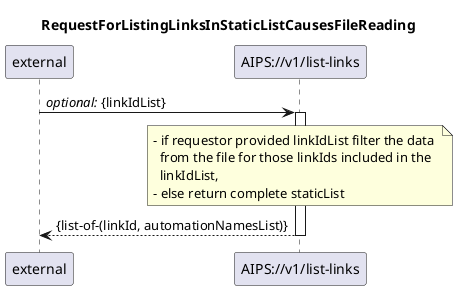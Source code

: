 @startuml 106_listLinks
skinparam responseMessageBelowArrow true

title
RequestForListingLinksInStaticListCausesFileReading
end title

participant "external" as requestor
participant "AIPS://v1/list-links" as listLinks

requestor -> listLinks: <i>optional:</i> {linkIdList}
activate listLinks

note over listLinks
  - if requestor provided linkIdList filter the data 
    from the file for those linkIds included in the
    linkIdList,
  - else return complete staticList
end note
listLinks --> requestor: {list-of-(linkId, automationNamesList)}

deactivate listLinks

@enduml